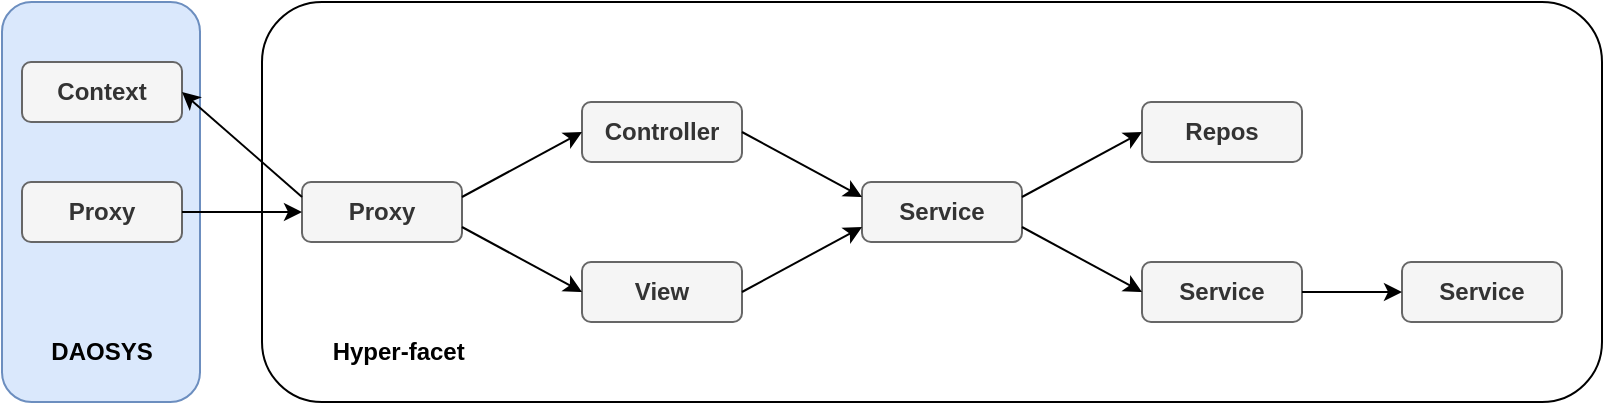 <mxfile version="20.3.0" type="device"><diagram id="ig0ShdoYrRlbuwzHlbjr" name="Page-1"><mxGraphModel dx="625" dy="609" grid="1" gridSize="10" guides="1" tooltips="1" connect="1" arrows="1" fold="1" page="1" pageScale="1" pageWidth="850" pageHeight="1100" math="0" shadow="0"><root><mxCell id="0"/><mxCell id="1" parent="0"/><mxCell id="o6zzBLszWDUD9s81D3n4-23" value="" style="rounded=1;whiteSpace=wrap;html=1;" vertex="1" parent="1"><mxGeometry x="220" y="120" width="670" height="200" as="geometry"/></mxCell><mxCell id="o6zzBLszWDUD9s81D3n4-21" value="" style="rounded=1;whiteSpace=wrap;html=1;fillColor=#dae8fc;strokeColor=#6c8ebf;" vertex="1" parent="1"><mxGeometry x="90" y="120" width="99" height="200" as="geometry"/></mxCell><mxCell id="o6zzBLszWDUD9s81D3n4-1" value="&lt;b&gt;Proxy&lt;/b&gt;" style="rounded=1;whiteSpace=wrap;html=1;fillColor=#f5f5f5;fontColor=#333333;strokeColor=#666666;" vertex="1" parent="1"><mxGeometry x="240" y="210" width="80" height="30" as="geometry"/></mxCell><mxCell id="o6zzBLszWDUD9s81D3n4-2" value="&lt;b&gt;Context&lt;/b&gt;" style="rounded=1;whiteSpace=wrap;html=1;fillColor=#f5f5f5;strokeColor=#666666;fontColor=#333333;" vertex="1" parent="1"><mxGeometry x="100" y="150" width="80" height="30" as="geometry"/></mxCell><mxCell id="o6zzBLszWDUD9s81D3n4-3" value="&lt;b&gt;Proxy&lt;/b&gt;" style="rounded=1;whiteSpace=wrap;html=1;fillColor=#f5f5f5;strokeColor=#666666;fontColor=#333333;" vertex="1" parent="1"><mxGeometry x="100" y="210" width="80" height="30" as="geometry"/></mxCell><mxCell id="o6zzBLszWDUD9s81D3n4-4" value="&lt;b&gt;Controller&lt;/b&gt;" style="rounded=1;whiteSpace=wrap;html=1;fillColor=#f5f5f5;fontColor=#333333;strokeColor=#666666;" vertex="1" parent="1"><mxGeometry x="380" y="170" width="80" height="30" as="geometry"/></mxCell><mxCell id="o6zzBLszWDUD9s81D3n4-5" value="&lt;b&gt;View&lt;/b&gt;" style="rounded=1;whiteSpace=wrap;html=1;fillColor=#f5f5f5;fontColor=#333333;strokeColor=#666666;" vertex="1" parent="1"><mxGeometry x="380" y="250" width="80" height="30" as="geometry"/></mxCell><mxCell id="o6zzBLszWDUD9s81D3n4-6" value="&lt;b&gt;Service&lt;/b&gt;" style="rounded=1;whiteSpace=wrap;html=1;fillColor=#f5f5f5;fontColor=#333333;strokeColor=#666666;" vertex="1" parent="1"><mxGeometry x="520" y="210" width="80" height="30" as="geometry"/></mxCell><mxCell id="o6zzBLszWDUD9s81D3n4-7" value="&lt;b&gt;Repos&lt;/b&gt;" style="rounded=1;whiteSpace=wrap;html=1;fillColor=#f5f5f5;fontColor=#333333;strokeColor=#666666;" vertex="1" parent="1"><mxGeometry x="660" y="170" width="80" height="30" as="geometry"/></mxCell><mxCell id="o6zzBLszWDUD9s81D3n4-8" value="&lt;b&gt;Service&lt;/b&gt;" style="rounded=1;whiteSpace=wrap;html=1;fillColor=#f5f5f5;fontColor=#333333;strokeColor=#666666;" vertex="1" parent="1"><mxGeometry x="660" y="250" width="80" height="30" as="geometry"/></mxCell><mxCell id="o6zzBLszWDUD9s81D3n4-9" value="&lt;b&gt;Service&lt;/b&gt;" style="rounded=1;whiteSpace=wrap;html=1;fillColor=#f5f5f5;fontColor=#333333;strokeColor=#666666;" vertex="1" parent="1"><mxGeometry x="790" y="250" width="80" height="30" as="geometry"/></mxCell><mxCell id="o6zzBLszWDUD9s81D3n4-10" value="" style="endArrow=classic;html=1;rounded=0;exitX=1;exitY=0.5;exitDx=0;exitDy=0;entryX=0;entryY=0.5;entryDx=0;entryDy=0;" edge="1" parent="1" source="o6zzBLszWDUD9s81D3n4-3" target="o6zzBLszWDUD9s81D3n4-1"><mxGeometry width="50" height="50" relative="1" as="geometry"><mxPoint x="200" y="320" as="sourcePoint"/><mxPoint x="250" y="270" as="targetPoint"/></mxGeometry></mxCell><mxCell id="o6zzBLszWDUD9s81D3n4-12" value="" style="endArrow=classic;html=1;rounded=0;exitX=1;exitY=0.25;exitDx=0;exitDy=0;entryX=0;entryY=0.5;entryDx=0;entryDy=0;" edge="1" parent="1" source="o6zzBLszWDUD9s81D3n4-1" target="o6zzBLszWDUD9s81D3n4-4"><mxGeometry width="50" height="50" relative="1" as="geometry"><mxPoint x="340" y="209" as="sourcePoint"/><mxPoint x="420" y="209" as="targetPoint"/></mxGeometry></mxCell><mxCell id="o6zzBLszWDUD9s81D3n4-13" value="" style="endArrow=classic;html=1;rounded=0;exitX=1;exitY=0.75;exitDx=0;exitDy=0;entryX=0;entryY=0.5;entryDx=0;entryDy=0;" edge="1" parent="1" source="o6zzBLszWDUD9s81D3n4-1" target="o6zzBLszWDUD9s81D3n4-5"><mxGeometry width="50" height="50" relative="1" as="geometry"><mxPoint x="330" y="235" as="sourcePoint"/><mxPoint x="390" y="195" as="targetPoint"/></mxGeometry></mxCell><mxCell id="o6zzBLszWDUD9s81D3n4-14" value="" style="endArrow=classic;html=1;rounded=0;exitX=1;exitY=0.5;exitDx=0;exitDy=0;entryX=0;entryY=0.25;entryDx=0;entryDy=0;" edge="1" parent="1" source="o6zzBLszWDUD9s81D3n4-4" target="o6zzBLszWDUD9s81D3n4-6"><mxGeometry width="50" height="50" relative="1" as="geometry"><mxPoint x="510" y="180" as="sourcePoint"/><mxPoint x="570" y="140" as="targetPoint"/></mxGeometry></mxCell><mxCell id="o6zzBLszWDUD9s81D3n4-15" value="" style="endArrow=classic;html=1;rounded=0;exitX=1;exitY=0.5;exitDx=0;exitDy=0;entryX=0;entryY=0.75;entryDx=0;entryDy=0;" edge="1" parent="1" source="o6zzBLszWDUD9s81D3n4-5" target="o6zzBLszWDUD9s81D3n4-6"><mxGeometry width="50" height="50" relative="1" as="geometry"><mxPoint x="470" y="195" as="sourcePoint"/><mxPoint x="530" y="235" as="targetPoint"/></mxGeometry></mxCell><mxCell id="o6zzBLszWDUD9s81D3n4-16" value="" style="endArrow=classic;html=1;rounded=0;exitX=1;exitY=0.25;exitDx=0;exitDy=0;entryX=0;entryY=0.5;entryDx=0;entryDy=0;" edge="1" parent="1" source="o6zzBLszWDUD9s81D3n4-6" target="o6zzBLszWDUD9s81D3n4-7"><mxGeometry width="50" height="50" relative="1" as="geometry"><mxPoint x="630" y="217.5" as="sourcePoint"/><mxPoint x="690" y="250" as="targetPoint"/></mxGeometry></mxCell><mxCell id="o6zzBLszWDUD9s81D3n4-17" value="" style="endArrow=classic;html=1;rounded=0;exitX=1;exitY=0.25;exitDx=0;exitDy=0;entryX=0;entryY=0.5;entryDx=0;entryDy=0;" edge="1" parent="1" target="o6zzBLszWDUD9s81D3n4-8"><mxGeometry width="50" height="50" relative="1" as="geometry"><mxPoint x="600" y="232.5" as="sourcePoint"/><mxPoint x="660" y="200" as="targetPoint"/></mxGeometry></mxCell><mxCell id="o6zzBLszWDUD9s81D3n4-18" value="" style="endArrow=classic;html=1;rounded=0;exitX=1;exitY=0.5;exitDx=0;exitDy=0;entryX=0;entryY=0.5;entryDx=0;entryDy=0;" edge="1" parent="1" source="o6zzBLszWDUD9s81D3n4-8" target="o6zzBLszWDUD9s81D3n4-9"><mxGeometry width="50" height="50" relative="1" as="geometry"><mxPoint x="680" y="330" as="sourcePoint"/><mxPoint x="760" y="330" as="targetPoint"/></mxGeometry></mxCell><mxCell id="o6zzBLszWDUD9s81D3n4-19" value="" style="endArrow=classic;html=1;rounded=0;exitX=0;exitY=0.25;exitDx=0;exitDy=0;entryX=1;entryY=0.5;entryDx=0;entryDy=0;" edge="1" parent="1" source="o6zzBLszWDUD9s81D3n4-1" target="o6zzBLszWDUD9s81D3n4-2"><mxGeometry width="50" height="50" relative="1" as="geometry"><mxPoint x="260" y="390" as="sourcePoint"/><mxPoint x="310" y="340" as="targetPoint"/></mxGeometry></mxCell><mxCell id="o6zzBLszWDUD9s81D3n4-22" value="&lt;b&gt;DAOSYS&lt;/b&gt;" style="text;html=1;strokeColor=none;fillColor=none;align=center;verticalAlign=middle;whiteSpace=wrap;rounded=0;" vertex="1" parent="1"><mxGeometry x="99.5" y="280" width="80" height="30" as="geometry"/></mxCell><mxCell id="o6zzBLszWDUD9s81D3n4-24" value="&lt;b&gt;Hyper-facet&amp;nbsp;&lt;/b&gt;" style="text;html=1;strokeColor=none;fillColor=none;align=center;verticalAlign=middle;whiteSpace=wrap;rounded=0;" vertex="1" parent="1"><mxGeometry x="230" y="280" width="120" height="30" as="geometry"/></mxCell></root></mxGraphModel></diagram></mxfile>